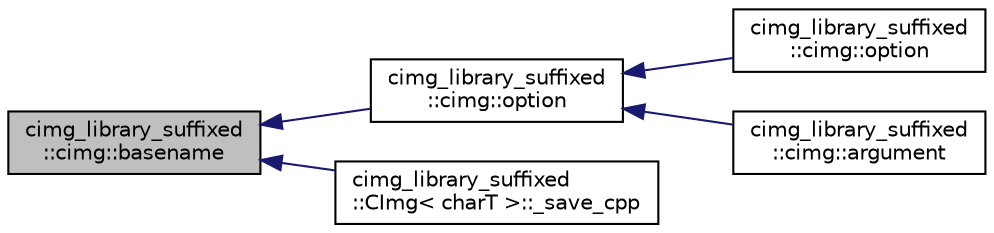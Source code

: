 digraph "cimg_library_suffixed::cimg::basename"
{
  edge [fontname="Helvetica",fontsize="10",labelfontname="Helvetica",labelfontsize="10"];
  node [fontname="Helvetica",fontsize="10",shape=record];
  rankdir="LR";
  Node1 [label="cimg_library_suffixed\l::cimg::basename",height=0.2,width=0.4,color="black", fillcolor="grey75", style="filled" fontcolor="black"];
  Node1 -> Node2 [dir="back",color="midnightblue",fontsize="10",style="solid",fontname="Helvetica"];
  Node2 [label="cimg_library_suffixed\l::cimg::option",height=0.2,width=0.4,color="black", fillcolor="white", style="filled",URL="$namespacecimg__library__suffixed_1_1cimg.html#a9b0d24fe7141f14b5322aad84c6ea51b",tooltip="Return options specified on the command line."];
  Node2 -> Node3 [dir="back",color="midnightblue",fontsize="10",style="solid",fontname="Helvetica"];
  Node3 [label="cimg_library_suffixed\l::cimg::option",height=0.2,width=0.4,color="black", fillcolor="white", style="filled",URL="$namespacecimg__library__suffixed_1_1cimg.html#ab2d61b9c32a3083d9be8f33c51dea3c6"];
  Node2 -> Node4 [dir="back",color="midnightblue",fontsize="10",style="solid",fontname="Helvetica"];
  Node4 [label="cimg_library_suffixed\l::cimg::argument",height=0.2,width=0.4,color="black", fillcolor="white", style="filled",URL="$namespacecimg__library__suffixed_1_1cimg.html#a29fe6003d13b5e2994a513154920b815"];
  Node1 -> Node5 [dir="back",color="midnightblue",fontsize="10",style="solid",fontname="Helvetica"];
  Node5 [label="cimg_library_suffixed\l::CImg\< charT \>::_save_cpp",height=0.2,width=0.4,color="black", fillcolor="white", style="filled",URL="$structcimg__library__suffixed_1_1_c_img.html#abea9bf3db0535fad661a3d4f9ed9dd09"];
}

